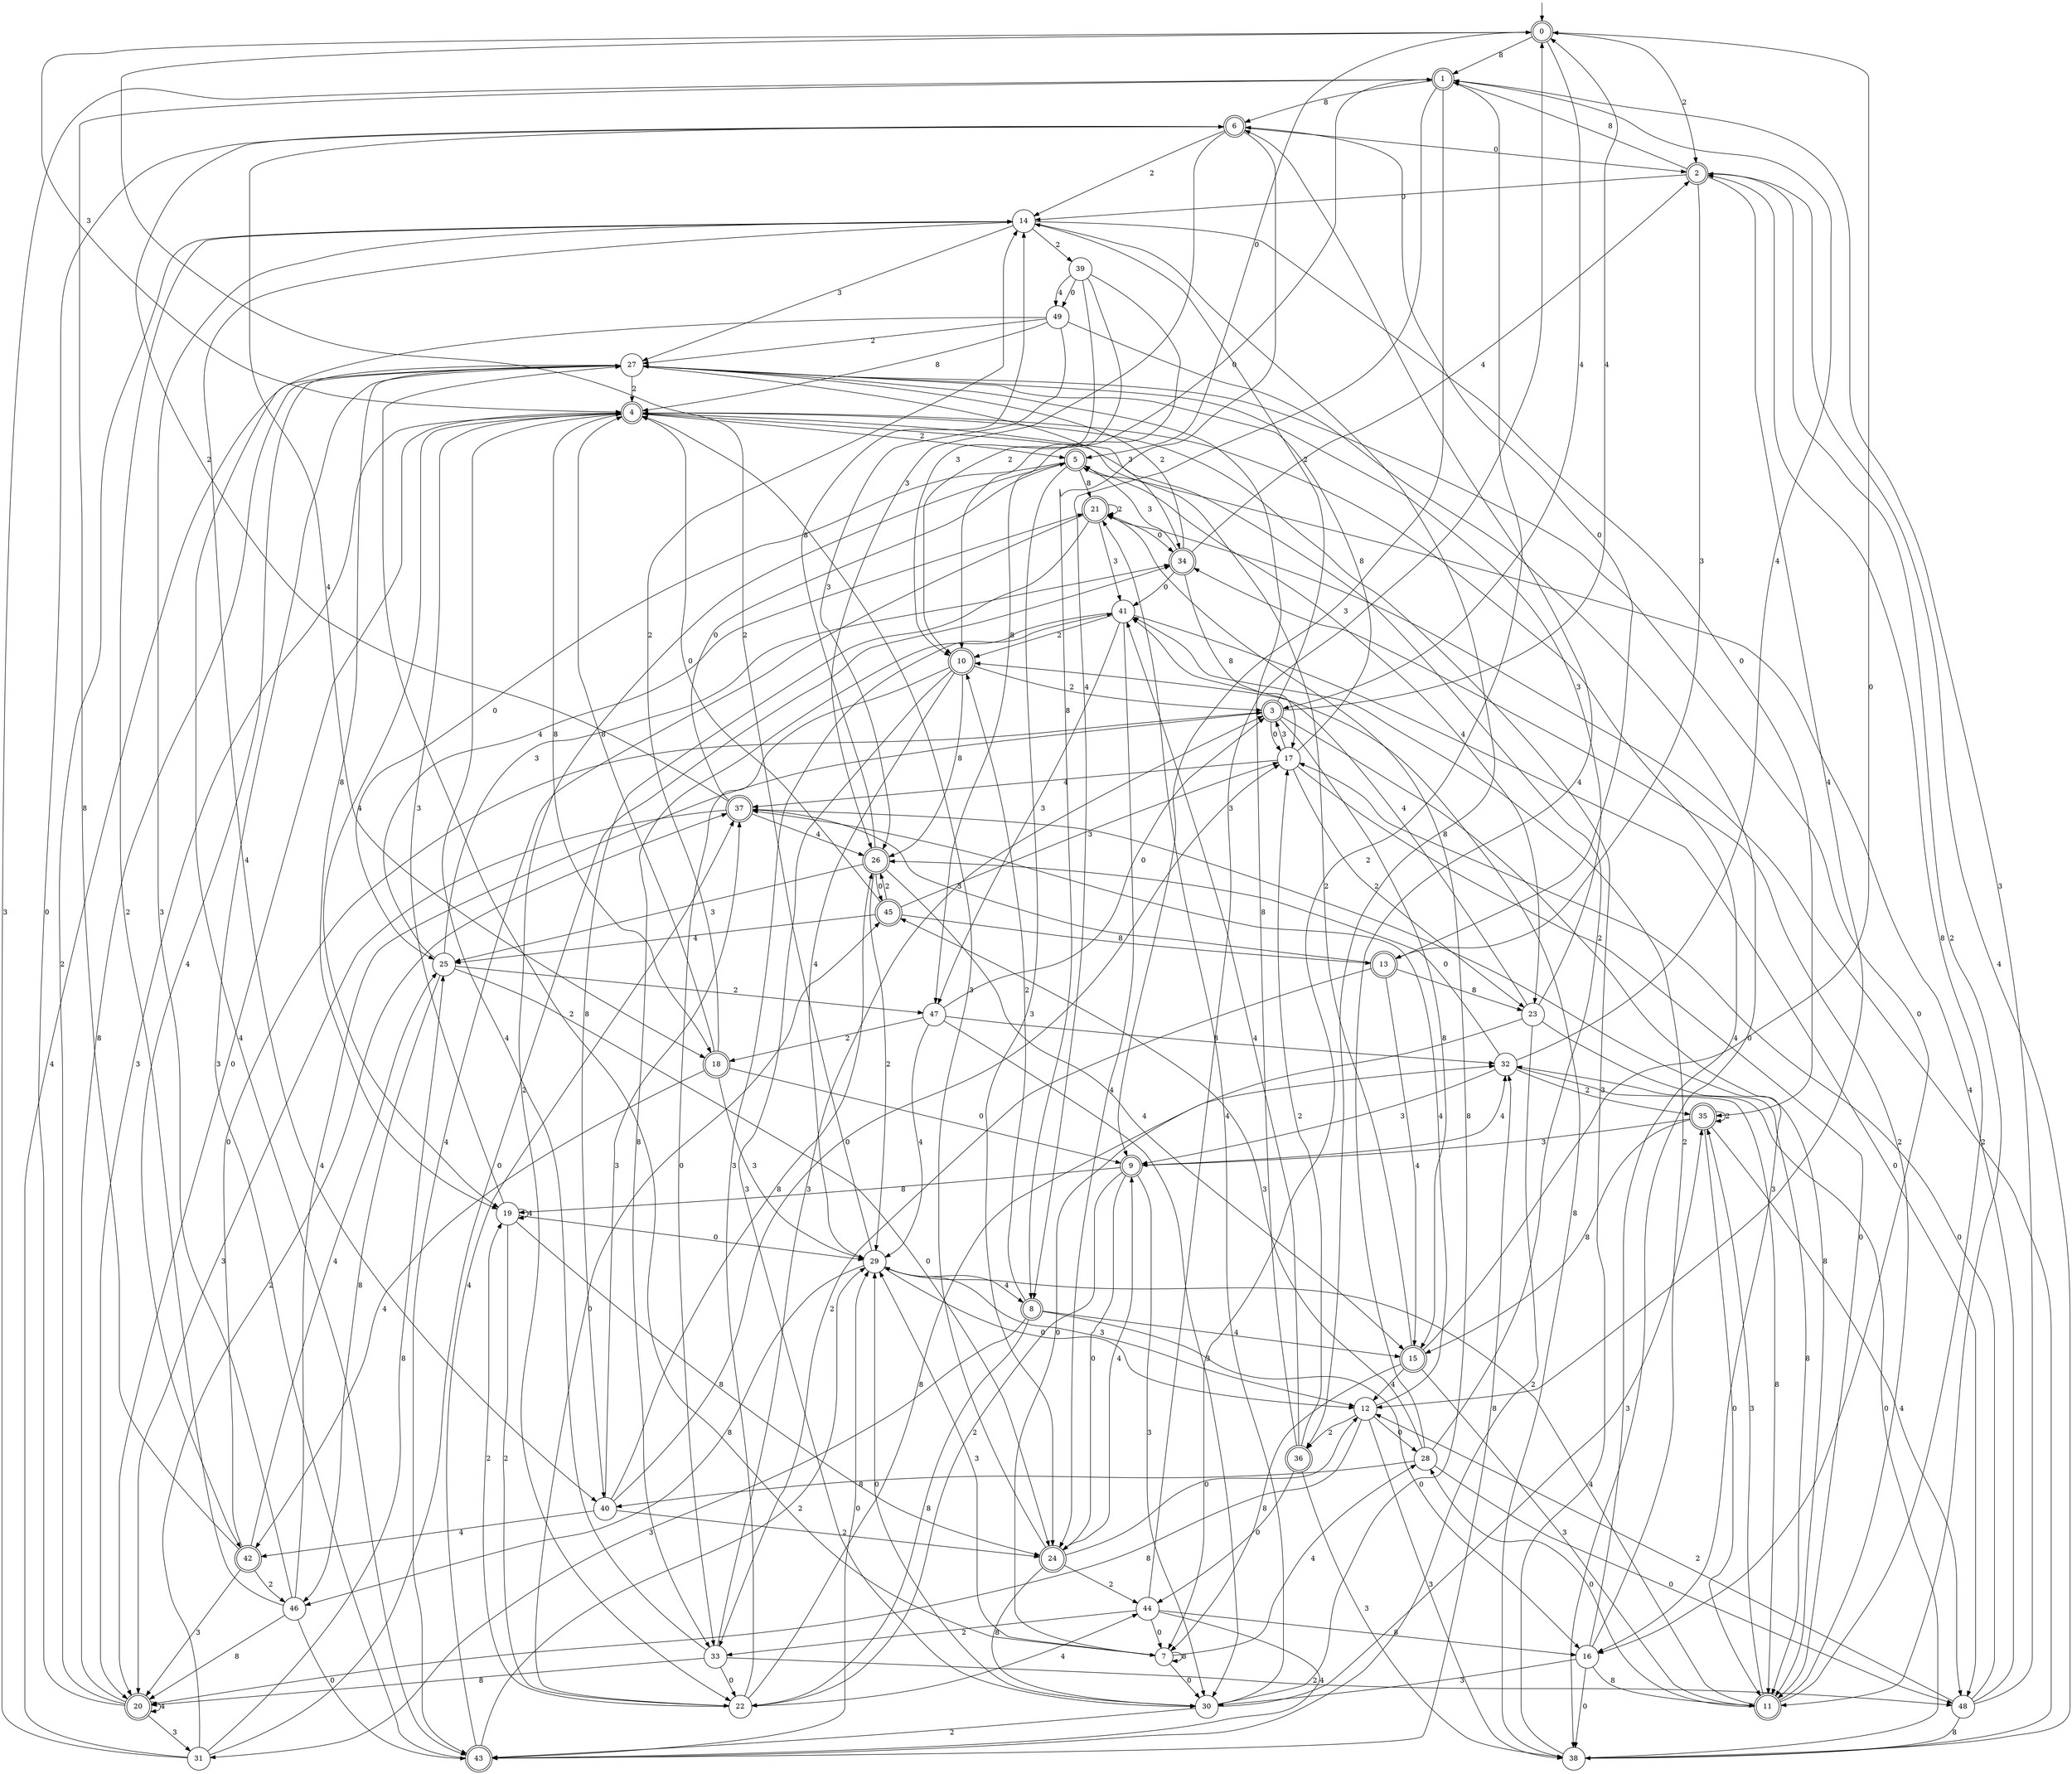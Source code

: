 digraph g {

	s0 [shape="doublecircle" label="0"];
	s1 [shape="doublecircle" label="1"];
	s2 [shape="doublecircle" label="2"];
	s3 [shape="doublecircle" label="3"];
	s4 [shape="doublecircle" label="4"];
	s5 [shape="doublecircle" label="5"];
	s6 [shape="doublecircle" label="6"];
	s7 [shape="circle" label="7"];
	s8 [shape="doublecircle" label="8"];
	s9 [shape="doublecircle" label="9"];
	s10 [shape="doublecircle" label="10"];
	s11 [shape="doublecircle" label="11"];
	s12 [shape="circle" label="12"];
	s13 [shape="doublecircle" label="13"];
	s14 [shape="circle" label="14"];
	s15 [shape="doublecircle" label="15"];
	s16 [shape="circle" label="16"];
	s17 [shape="circle" label="17"];
	s18 [shape="doublecircle" label="18"];
	s19 [shape="circle" label="19"];
	s20 [shape="doublecircle" label="20"];
	s21 [shape="doublecircle" label="21"];
	s22 [shape="circle" label="22"];
	s23 [shape="circle" label="23"];
	s24 [shape="doublecircle" label="24"];
	s25 [shape="circle" label="25"];
	s26 [shape="doublecircle" label="26"];
	s27 [shape="circle" label="27"];
	s28 [shape="circle" label="28"];
	s29 [shape="circle" label="29"];
	s30 [shape="circle" label="30"];
	s31 [shape="circle" label="31"];
	s32 [shape="circle" label="32"];
	s33 [shape="circle" label="33"];
	s34 [shape="doublecircle" label="34"];
	s35 [shape="doublecircle" label="35"];
	s36 [shape="doublecircle" label="36"];
	s37 [shape="doublecircle" label="37"];
	s38 [shape="circle" label="38"];
	s39 [shape="circle" label="39"];
	s40 [shape="circle" label="40"];
	s41 [shape="circle" label="41"];
	s42 [shape="doublecircle" label="42"];
	s43 [shape="doublecircle" label="43"];
	s44 [shape="circle" label="44"];
	s45 [shape="doublecircle" label="45"];
	s46 [shape="circle" label="46"];
	s47 [shape="circle" label="47"];
	s48 [shape="circle" label="48"];
	s49 [shape="circle" label="49"];
	s0 -> s1 [label="8"];
	s0 -> s2 [label="2"];
	s0 -> s3 [label="4"];
	s0 -> s4 [label="3"];
	s0 -> s5 [label="0"];
	s1 -> s6 [label="8"];
	s1 -> s7 [label="2"];
	s1 -> s8 [label="4"];
	s1 -> s9 [label="3"];
	s1 -> s10 [label="0"];
	s2 -> s1 [label="8"];
	s2 -> s11 [label="2"];
	s2 -> s12 [label="4"];
	s2 -> s13 [label="3"];
	s2 -> s14 [label="0"];
	s3 -> s15 [label="8"];
	s3 -> s14 [label="2"];
	s3 -> s0 [label="4"];
	s3 -> s16 [label="3"];
	s3 -> s17 [label="0"];
	s4 -> s18 [label="8"];
	s4 -> s5 [label="2"];
	s4 -> s19 [label="4"];
	s4 -> s20 [label="3"];
	s4 -> s20 [label="0"];
	s5 -> s21 [label="8"];
	s5 -> s22 [label="2"];
	s5 -> s23 [label="4"];
	s5 -> s24 [label="3"];
	s5 -> s25 [label="0"];
	s6 -> s8 [label="8"];
	s6 -> s14 [label="2"];
	s6 -> s18 [label="4"];
	s6 -> s26 [label="3"];
	s6 -> s2 [label="0"];
	s7 -> s7 [label="8"];
	s7 -> s27 [label="2"];
	s7 -> s28 [label="4"];
	s7 -> s29 [label="3"];
	s7 -> s30 [label="0"];
	s8 -> s22 [label="8"];
	s8 -> s10 [label="2"];
	s8 -> s15 [label="4"];
	s8 -> s31 [label="3"];
	s8 -> s16 [label="0"];
	s9 -> s19 [label="8"];
	s9 -> s22 [label="2"];
	s9 -> s32 [label="4"];
	s9 -> s30 [label="3"];
	s9 -> s24 [label="0"];
	s10 -> s26 [label="8"];
	s10 -> s3 [label="2"];
	s10 -> s29 [label="4"];
	s10 -> s30 [label="3"];
	s10 -> s33 [label="0"];
	s11 -> s2 [label="8"];
	s11 -> s34 [label="2"];
	s11 -> s29 [label="4"];
	s11 -> s35 [label="3"];
	s11 -> s28 [label="0"];
	s12 -> s20 [label="8"];
	s12 -> s36 [label="2"];
	s12 -> s37 [label="4"];
	s12 -> s38 [label="3"];
	s12 -> s28 [label="0"];
	s13 -> s23 [label="8"];
	s13 -> s33 [label="2"];
	s13 -> s15 [label="4"];
	s13 -> s37 [label="3"];
	s13 -> s6 [label="0"];
	s14 -> s36 [label="8"];
	s14 -> s39 [label="2"];
	s14 -> s40 [label="4"];
	s14 -> s27 [label="3"];
	s14 -> s35 [label="0"];
	s15 -> s7 [label="8"];
	s15 -> s4 [label="2"];
	s15 -> s12 [label="4"];
	s15 -> s11 [label="3"];
	s15 -> s0 [label="0"];
	s16 -> s11 [label="8"];
	s16 -> s41 [label="2"];
	s16 -> s4 [label="4"];
	s16 -> s30 [label="3"];
	s16 -> s38 [label="0"];
	s17 -> s27 [label="8"];
	s17 -> s23 [label="2"];
	s17 -> s37 [label="4"];
	s17 -> s3 [label="3"];
	s17 -> s11 [label="0"];
	s18 -> s4 [label="8"];
	s18 -> s14 [label="2"];
	s18 -> s42 [label="4"];
	s18 -> s29 [label="3"];
	s18 -> s9 [label="0"];
	s19 -> s24 [label="8"];
	s19 -> s22 [label="2"];
	s19 -> s19 [label="4"];
	s19 -> s4 [label="3"];
	s19 -> s29 [label="0"];
	s20 -> s27 [label="8"];
	s20 -> s14 [label="2"];
	s20 -> s20 [label="4"];
	s20 -> s31 [label="3"];
	s20 -> s6 [label="0"];
	s21 -> s40 [label="8"];
	s21 -> s21 [label="2"];
	s21 -> s43 [label="4"];
	s21 -> s41 [label="3"];
	s21 -> s34 [label="0"];
	s22 -> s32 [label="8"];
	s22 -> s19 [label="2"];
	s22 -> s44 [label="4"];
	s22 -> s41 [label="3"];
	s22 -> s45 [label="0"];
	s23 -> s11 [label="8"];
	s23 -> s43 [label="2"];
	s23 -> s41 [label="4"];
	s23 -> s27 [label="3"];
	s23 -> s7 [label="0"];
	s24 -> s30 [label="8"];
	s24 -> s44 [label="2"];
	s24 -> s9 [label="4"];
	s24 -> s4 [label="3"];
	s24 -> s12 [label="0"];
	s25 -> s46 [label="8"];
	s25 -> s47 [label="2"];
	s25 -> s21 [label="4"];
	s25 -> s34 [label="3"];
	s25 -> s24 [label="0"];
	s26 -> s14 [label="8"];
	s26 -> s29 [label="2"];
	s26 -> s15 [label="4"];
	s26 -> s25 [label="3"];
	s26 -> s45 [label="0"];
	s27 -> s19 [label="8"];
	s27 -> s4 [label="2"];
	s27 -> s42 [label="4"];
	s27 -> s34 [label="3"];
	s27 -> s16 [label="0"];
	s28 -> s40 [label="8"];
	s28 -> s4 [label="2"];
	s28 -> s6 [label="4"];
	s28 -> s45 [label="3"];
	s28 -> s48 [label="0"];
	s29 -> s46 [label="8"];
	s29 -> s0 [label="2"];
	s29 -> s8 [label="4"];
	s29 -> s12 [label="3"];
	s29 -> s12 [label="0"];
	s30 -> s21 [label="8"];
	s30 -> s43 [label="2"];
	s30 -> s21 [label="4"];
	s30 -> s35 [label="3"];
	s30 -> s29 [label="0"];
	s31 -> s25 [label="8"];
	s31 -> s37 [label="2"];
	s31 -> s27 [label="4"];
	s31 -> s1 [label="3"];
	s31 -> s34 [label="0"];
	s32 -> s11 [label="8"];
	s32 -> s35 [label="2"];
	s32 -> s1 [label="4"];
	s32 -> s9 [label="3"];
	s32 -> s26 [label="0"];
	s33 -> s20 [label="8"];
	s33 -> s48 [label="2"];
	s33 -> s4 [label="4"];
	s33 -> s3 [label="3"];
	s33 -> s22 [label="0"];
	s34 -> s17 [label="8"];
	s34 -> s27 [label="2"];
	s34 -> s2 [label="4"];
	s34 -> s5 [label="3"];
	s34 -> s41 [label="0"];
	s35 -> s15 [label="8"];
	s35 -> s35 [label="2"];
	s35 -> s48 [label="4"];
	s35 -> s9 [label="3"];
	s35 -> s11 [label="0"];
	s36 -> s27 [label="8"];
	s36 -> s17 [label="2"];
	s36 -> s41 [label="4"];
	s36 -> s38 [label="3"];
	s36 -> s44 [label="0"];
	s37 -> s11 [label="8"];
	s37 -> s6 [label="2"];
	s37 -> s26 [label="4"];
	s37 -> s20 [label="3"];
	s37 -> s5 [label="0"];
	s38 -> s10 [label="8"];
	s38 -> s21 [label="2"];
	s38 -> s2 [label="4"];
	s38 -> s4 [label="3"];
	s38 -> s32 [label="0"];
	s39 -> s47 [label="8"];
	s39 -> s10 [label="2"];
	s39 -> s49 [label="4"];
	s39 -> s10 [label="3"];
	s39 -> s49 [label="0"];
	s40 -> s26 [label="8"];
	s40 -> s24 [label="2"];
	s40 -> s42 [label="4"];
	s40 -> s37 [label="3"];
	s40 -> s17 [label="0"];
	s41 -> s33 [label="8"];
	s41 -> s10 [label="2"];
	s41 -> s24 [label="4"];
	s41 -> s47 [label="3"];
	s41 -> s48 [label="0"];
	s42 -> s1 [label="8"];
	s42 -> s46 [label="2"];
	s42 -> s25 [label="4"];
	s42 -> s20 [label="3"];
	s42 -> s3 [label="0"];
	s43 -> s32 [label="8"];
	s43 -> s29 [label="2"];
	s43 -> s37 [label="4"];
	s43 -> s27 [label="3"];
	s43 -> s29 [label="0"];
	s44 -> s16 [label="8"];
	s44 -> s33 [label="2"];
	s44 -> s43 [label="4"];
	s44 -> s0 [label="3"];
	s44 -> s7 [label="0"];
	s45 -> s13 [label="8"];
	s45 -> s26 [label="2"];
	s45 -> s25 [label="4"];
	s45 -> s17 [label="3"];
	s45 -> s4 [label="0"];
	s46 -> s20 [label="8"];
	s46 -> s14 [label="2"];
	s46 -> s3 [label="4"];
	s46 -> s14 [label="3"];
	s46 -> s43 [label="0"];
	s47 -> s32 [label="8"];
	s47 -> s18 [label="2"];
	s47 -> s29 [label="4"];
	s47 -> s30 [label="3"];
	s47 -> s3 [label="0"];
	s48 -> s38 [label="8"];
	s48 -> s12 [label="2"];
	s48 -> s5 [label="4"];
	s48 -> s1 [label="3"];
	s48 -> s17 [label="0"];
	s49 -> s4 [label="8"];
	s49 -> s27 [label="2"];
	s49 -> s43 [label="4"];
	s49 -> s26 [label="3"];
	s49 -> s38 [label="0"];

__start0 [label="" shape="none" width="0" height="0"];
__start0 -> s0;

}
